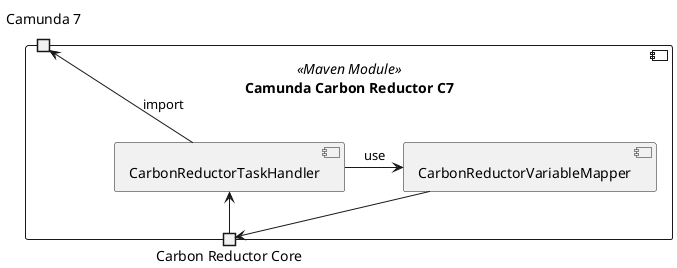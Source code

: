 @startuml

component "Camunda Carbon Reductor C7" <<Maven Module>> {
    portin "Camunda 7"

    component CarbonReductorTaskHandler

    component CarbonReductorVariableMapper

    portout "Carbon Reductor Core" <<Maven Module>>

    "Camunda 7" <-- CarbonReductorTaskHandler : import
    "Carbon Reductor Core" --> CarbonReductorTaskHandler : use

    CarbonReductorTaskHandler -> CarbonReductorVariableMapper : use
    CarbonReductorVariableMapper -> "Carbon Reductor Core" : import
}

@enduml
